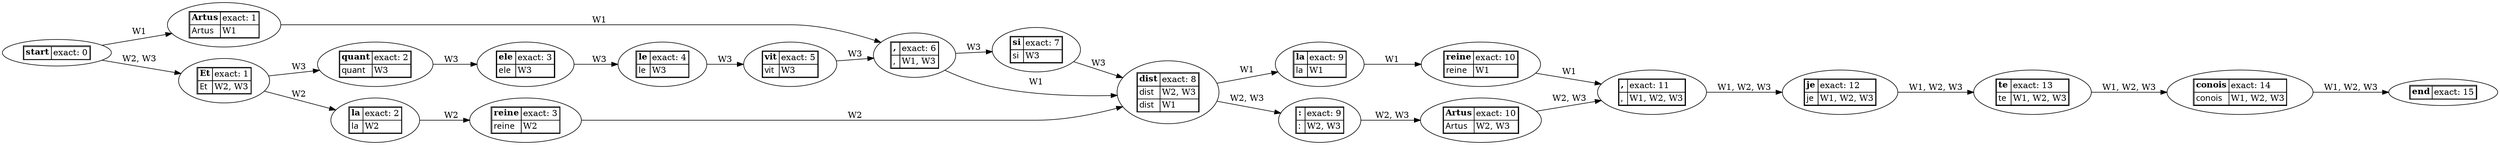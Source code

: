 digraph {
	graph [rankdir=LR]
	1 [label=<<TABLE CELLSPACING="0"><TR><TD ALIGN='LEFT'><B>start</B></TD><TD ALIGN='LEFT'>exact: 0</TD></TR></TABLE>>]
	2 [label=<<TABLE CELLSPACING="0"><TR><TD ALIGN='LEFT'><B>end</B></TD><TD ALIGN='LEFT'>exact: 15</TD></TR></TABLE>>]
	3 [label=<<TABLE CELLSPACING="0"><TR><TD ALIGN='LEFT'><B>Artus</B></TD><TD ALIGN='LEFT'>exact: 1</TD></TR><TR><TD ALIGN='LEFT'><FONT FACE='Bukyvede'>Artus</FONT></TD><TD ALIGN='LEFT'>W1</TD></TR></TABLE>>]
	4 [label=<<TABLE CELLSPACING="0"><TR><TD ALIGN='LEFT'><B>,</B></TD><TD ALIGN='LEFT'>exact: 6</TD></TR><TR><TD ALIGN='LEFT'><FONT FACE='Bukyvede'>, </FONT></TD><TD ALIGN='LEFT'>W1, W3</TD></TR></TABLE>>]
	5 [label=<<TABLE CELLSPACING="0"><TR><TD ALIGN='LEFT'><B>dist</B></TD><TD ALIGN='LEFT'>exact: 8</TD></TR><TR><TD ALIGN='LEFT'><FONT FACE='Bukyvede'>dist</FONT></TD><TD ALIGN='LEFT'>W2, W3</TD></TR><TR><TD ALIGN='LEFT'><FONT FACE='Bukyvede'>dist </FONT></TD><TD ALIGN='LEFT'>W1</TD></TR></TABLE>>]
	6 [label=<<TABLE CELLSPACING="0"><TR><TD ALIGN='LEFT'><B>la</B></TD><TD ALIGN='LEFT'>exact: 9</TD></TR><TR><TD ALIGN='LEFT'><FONT FACE='Bukyvede'>la </FONT></TD><TD ALIGN='LEFT'>W1</TD></TR></TABLE>>]
	7 [label=<<TABLE CELLSPACING="0"><TR><TD ALIGN='LEFT'><B>reine</B></TD><TD ALIGN='LEFT'>exact: 10</TD></TR><TR><TD ALIGN='LEFT'><FONT FACE='Bukyvede'>reine</FONT></TD><TD ALIGN='LEFT'>W1</TD></TR></TABLE>>]
	8 [label=<<TABLE CELLSPACING="0"><TR><TD ALIGN='LEFT'><B>,</B></TD><TD ALIGN='LEFT'>exact: 11</TD></TR><TR><TD ALIGN='LEFT'><FONT FACE='Bukyvede'>, </FONT></TD><TD ALIGN='LEFT'>W1, W2, W3</TD></TR></TABLE>>]
	9 [label=<<TABLE CELLSPACING="0"><TR><TD ALIGN='LEFT'><B>je</B></TD><TD ALIGN='LEFT'>exact: 12</TD></TR><TR><TD ALIGN='LEFT'><FONT FACE='Bukyvede'>je </FONT></TD><TD ALIGN='LEFT'>W1, W2, W3</TD></TR></TABLE>>]
	10 [label=<<TABLE CELLSPACING="0"><TR><TD ALIGN='LEFT'><B>te</B></TD><TD ALIGN='LEFT'>exact: 13</TD></TR><TR><TD ALIGN='LEFT'><FONT FACE='Bukyvede'>te </FONT></TD><TD ALIGN='LEFT'>W1, W2, W3</TD></TR></TABLE>>]
	11 [label=<<TABLE CELLSPACING="0"><TR><TD ALIGN='LEFT'><B>conois</B></TD><TD ALIGN='LEFT'>exact: 14</TD></TR><TR><TD ALIGN='LEFT'><FONT FACE='Bukyvede'>conois</FONT></TD><TD ALIGN='LEFT'>W1, W2, W3</TD></TR></TABLE>>]
	12 [label=<<TABLE CELLSPACING="0"><TR><TD ALIGN='LEFT'><B>Et</B></TD><TD ALIGN='LEFT'>exact: 1</TD></TR><TR><TD ALIGN='LEFT'><FONT FACE='Bukyvede'>Et </FONT></TD><TD ALIGN='LEFT'>W2, W3</TD></TR></TABLE>>]
	13 [label=<<TABLE CELLSPACING="0"><TR><TD ALIGN='LEFT'><B>la</B></TD><TD ALIGN='LEFT'>exact: 2</TD></TR><TR><TD ALIGN='LEFT'><FONT FACE='Bukyvede'>la </FONT></TD><TD ALIGN='LEFT'>W2</TD></TR></TABLE>>]
	14 [label=<<TABLE CELLSPACING="0"><TR><TD ALIGN='LEFT'><B>reine</B></TD><TD ALIGN='LEFT'>exact: 3</TD></TR><TR><TD ALIGN='LEFT'><FONT FACE='Bukyvede'>reine </FONT></TD><TD ALIGN='LEFT'>W2</TD></TR></TABLE>>]
	15 [label=<<TABLE CELLSPACING="0"><TR><TD ALIGN='LEFT'><B>:</B></TD><TD ALIGN='LEFT'>exact: 9</TD></TR><TR><TD ALIGN='LEFT'><FONT FACE='Bukyvede'>: </FONT></TD><TD ALIGN='LEFT'>W2, W3</TD></TR></TABLE>>]
	16 [label=<<TABLE CELLSPACING="0"><TR><TD ALIGN='LEFT'><B>Artus</B></TD><TD ALIGN='LEFT'>exact: 10</TD></TR><TR><TD ALIGN='LEFT'><FONT FACE='Bukyvede'>Artus</FONT></TD><TD ALIGN='LEFT'>W2, W3</TD></TR></TABLE>>]
	17 [label=<<TABLE CELLSPACING="0"><TR><TD ALIGN='LEFT'><B>quant</B></TD><TD ALIGN='LEFT'>exact: 2</TD></TR><TR><TD ALIGN='LEFT'><FONT FACE='Bukyvede'>quant </FONT></TD><TD ALIGN='LEFT'>W3</TD></TR></TABLE>>]
	18 [label=<<TABLE CELLSPACING="0"><TR><TD ALIGN='LEFT'><B>ele</B></TD><TD ALIGN='LEFT'>exact: 3</TD></TR><TR><TD ALIGN='LEFT'><FONT FACE='Bukyvede'>ele </FONT></TD><TD ALIGN='LEFT'>W3</TD></TR></TABLE>>]
	19 [label=<<TABLE CELLSPACING="0"><TR><TD ALIGN='LEFT'><B>le</B></TD><TD ALIGN='LEFT'>exact: 4</TD></TR><TR><TD ALIGN='LEFT'><FONT FACE='Bukyvede'>le </FONT></TD><TD ALIGN='LEFT'>W3</TD></TR></TABLE>>]
	20 [label=<<TABLE CELLSPACING="0"><TR><TD ALIGN='LEFT'><B>vit</B></TD><TD ALIGN='LEFT'>exact: 5</TD></TR><TR><TD ALIGN='LEFT'><FONT FACE='Bukyvede'>vit</FONT></TD><TD ALIGN='LEFT'>W3</TD></TR></TABLE>>]
	21 [label=<<TABLE CELLSPACING="0"><TR><TD ALIGN='LEFT'><B>si</B></TD><TD ALIGN='LEFT'>exact: 7</TD></TR><TR><TD ALIGN='LEFT'><FONT FACE='Bukyvede'>si </FONT></TD><TD ALIGN='LEFT'>W3</TD></TR></TABLE>>]
	1 -> 3 [label=W1]
	1 -> 12 [label="W2, W3"]
	3 -> 4 [label=W1]
	4 -> 5 [label=W1]
	4 -> 21 [label=W3]
	5 -> 6 [label=W1]
	5 -> 15 [label="W2, W3"]
	6 -> 7 [label=W1]
	7 -> 8 [label=W1]
	8 -> 9 [label="W1, W2, W3"]
	9 -> 10 [label="W1, W2, W3"]
	10 -> 11 [label="W1, W2, W3"]
	11 -> 2 [label="W1, W2, W3"]
	12 -> 13 [label=W2]
	12 -> 17 [label=W3]
	13 -> 14 [label=W2]
	14 -> 5 [label=W2]
	15 -> 16 [label="W2, W3"]
	16 -> 8 [label="W2, W3"]
	17 -> 18 [label=W3]
	18 -> 19 [label=W3]
	19 -> 20 [label=W3]
	20 -> 4 [label=W3]
	21 -> 5 [label=W3]
	{
		graph [rank=same]
		1
	}
	{
		graph [rank=same]
		12
		3
	}
	{
		graph [rank=same]
		17
		13
	}
	{
		graph [rank=same]
		18
		14
	}
	{
		graph [rank=same]
		19
	}
	{
		graph [rank=same]
		20
	}
	{
		graph [rank=same]
		4
	}
	{
		graph [rank=same]
		21
	}
	{
		graph [rank=same]
		5
	}
	{
		graph [rank=same]
		15
		6
	}
	{
		graph [rank=same]
		16
		7
	}
	{
		graph [rank=same]
		8
	}
	{
		graph [rank=same]
		9
	}
	{
		graph [rank=same]
		10
	}
	{
		graph [rank=same]
		11
	}
	{
		graph [rank=same]
		2
	}
}
